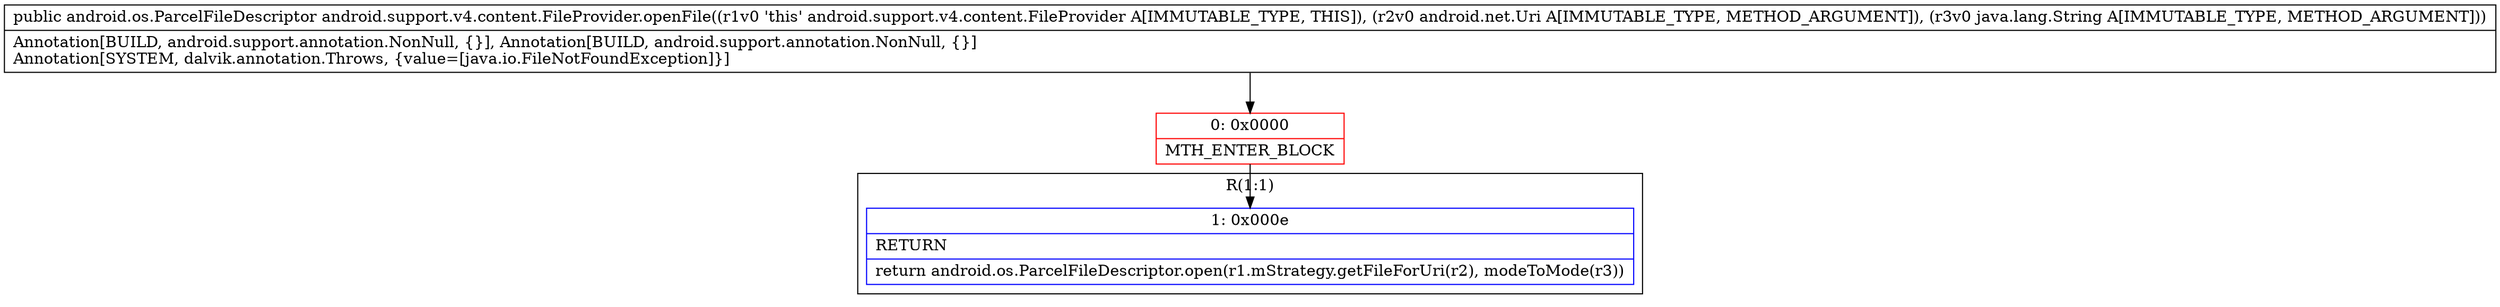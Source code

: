 digraph "CFG forandroid.support.v4.content.FileProvider.openFile(Landroid\/net\/Uri;Ljava\/lang\/String;)Landroid\/os\/ParcelFileDescriptor;" {
subgraph cluster_Region_1693780714 {
label = "R(1:1)";
node [shape=record,color=blue];
Node_1 [shape=record,label="{1\:\ 0x000e|RETURN\l|return android.os.ParcelFileDescriptor.open(r1.mStrategy.getFileForUri(r2), modeToMode(r3))\l}"];
}
Node_0 [shape=record,color=red,label="{0\:\ 0x0000|MTH_ENTER_BLOCK\l}"];
MethodNode[shape=record,label="{public android.os.ParcelFileDescriptor android.support.v4.content.FileProvider.openFile((r1v0 'this' android.support.v4.content.FileProvider A[IMMUTABLE_TYPE, THIS]), (r2v0 android.net.Uri A[IMMUTABLE_TYPE, METHOD_ARGUMENT]), (r3v0 java.lang.String A[IMMUTABLE_TYPE, METHOD_ARGUMENT]))  | Annotation[BUILD, android.support.annotation.NonNull, \{\}], Annotation[BUILD, android.support.annotation.NonNull, \{\}]\lAnnotation[SYSTEM, dalvik.annotation.Throws, \{value=[java.io.FileNotFoundException]\}]\l}"];
MethodNode -> Node_0;
Node_0 -> Node_1;
}

